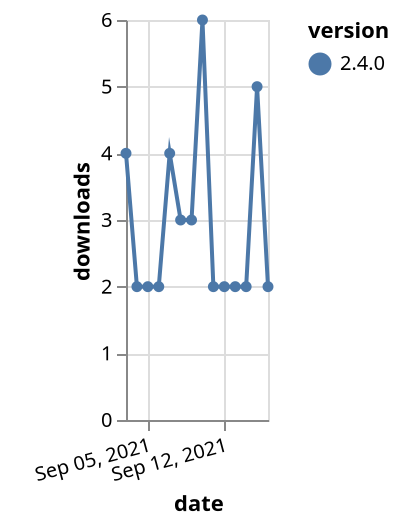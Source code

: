 {"$schema": "https://vega.github.io/schema/vega-lite/v5.json", "description": "A simple bar chart with embedded data.", "data": {"values": [{"date": "2021-09-03", "total": 2245, "delta": 4, "version": "2.4.0"}, {"date": "2021-09-04", "total": 2247, "delta": 2, "version": "2.4.0"}, {"date": "2021-09-05", "total": 2249, "delta": 2, "version": "2.4.0"}, {"date": "2021-09-06", "total": 2251, "delta": 2, "version": "2.4.0"}, {"date": "2021-09-07", "total": 2255, "delta": 4, "version": "2.4.0"}, {"date": "2021-09-08", "total": 2258, "delta": 3, "version": "2.4.0"}, {"date": "2021-09-09", "total": 2261, "delta": 3, "version": "2.4.0"}, {"date": "2021-09-10", "total": 2267, "delta": 6, "version": "2.4.0"}, {"date": "2021-09-11", "total": 2269, "delta": 2, "version": "2.4.0"}, {"date": "2021-09-12", "total": 2271, "delta": 2, "version": "2.4.0"}, {"date": "2021-09-13", "total": 2273, "delta": 2, "version": "2.4.0"}, {"date": "2021-09-14", "total": 2275, "delta": 2, "version": "2.4.0"}, {"date": "2021-09-15", "total": 2280, "delta": 5, "version": "2.4.0"}, {"date": "2021-09-16", "total": 2282, "delta": 2, "version": "2.4.0"}]}, "width": "container", "mark": {"type": "line", "point": {"filled": true}}, "encoding": {"x": {"field": "date", "type": "temporal", "timeUnit": "yearmonthdate", "title": "date", "axis": {"labelAngle": -15}}, "y": {"field": "delta", "type": "quantitative", "title": "downloads"}, "color": {"field": "version", "type": "nominal"}, "tooltip": {"field": "delta"}}}